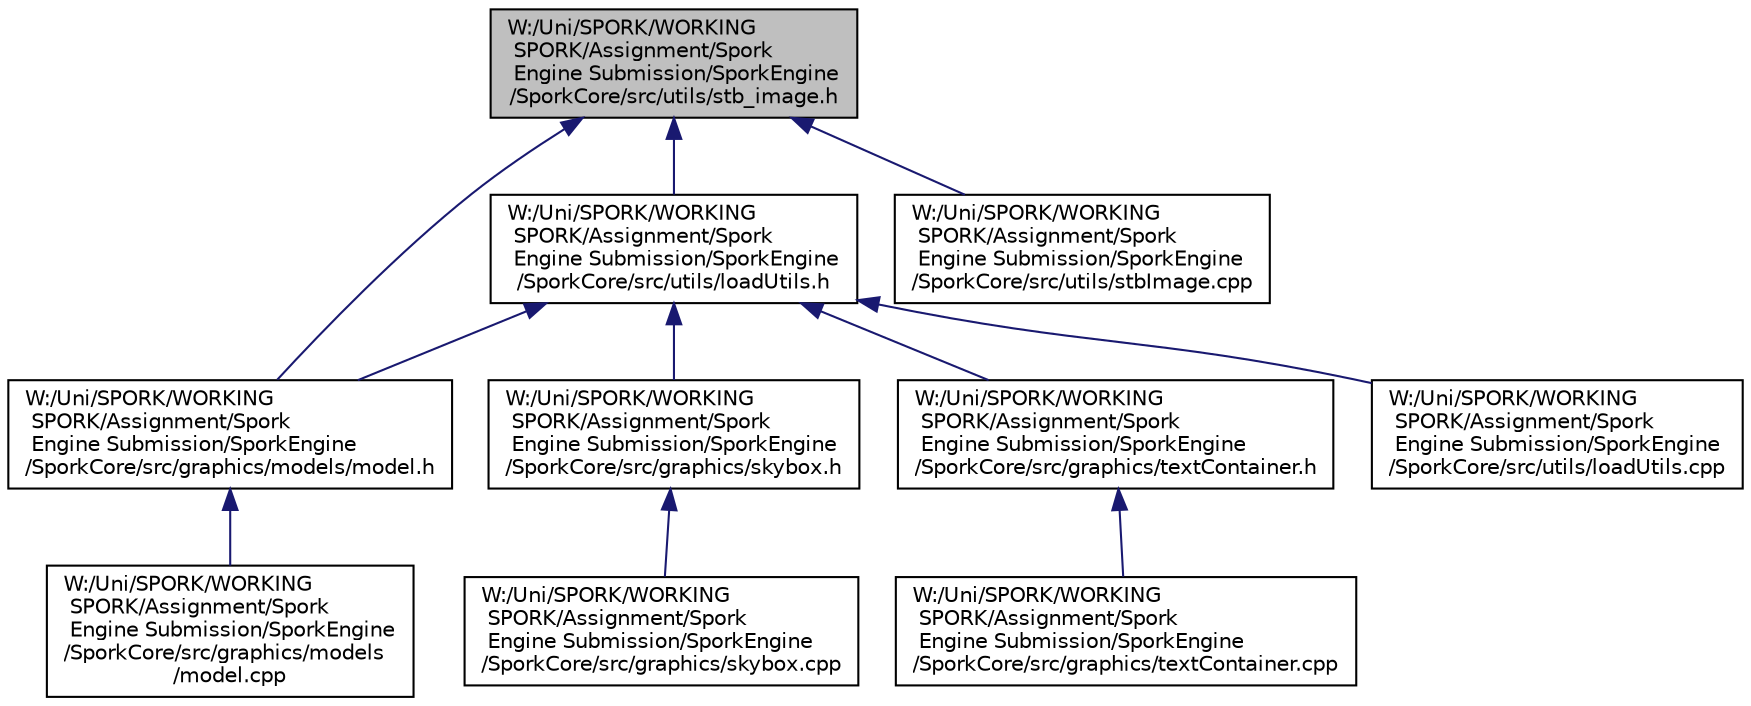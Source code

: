 digraph "W:/Uni/SPORK/WORKING SPORK/Assignment/Spork Engine Submission/SporkEngine/SporkCore/src/utils/stb_image.h"
{
  edge [fontname="Helvetica",fontsize="10",labelfontname="Helvetica",labelfontsize="10"];
  node [fontname="Helvetica",fontsize="10",shape=record];
  Node2 [label="W:/Uni/SPORK/WORKING\l SPORK/Assignment/Spork\l Engine Submission/SporkEngine\l/SporkCore/src/utils/stb_image.h",height=0.2,width=0.4,color="black", fillcolor="grey75", style="filled", fontcolor="black"];
  Node2 -> Node3 [dir="back",color="midnightblue",fontsize="10",style="solid"];
  Node3 [label="W:/Uni/SPORK/WORKING\l SPORK/Assignment/Spork\l Engine Submission/SporkEngine\l/SporkCore/src/utils/loadUtils.h",height=0.2,width=0.4,color="black", fillcolor="white", style="filled",URL="$load_utils_8h.html"];
  Node3 -> Node4 [dir="back",color="midnightblue",fontsize="10",style="solid"];
  Node4 [label="W:/Uni/SPORK/WORKING\l SPORK/Assignment/Spork\l Engine Submission/SporkEngine\l/SporkCore/src/graphics/models/model.h",height=0.2,width=0.4,color="black", fillcolor="white", style="filled",URL="$model_8h.html"];
  Node4 -> Node5 [dir="back",color="midnightblue",fontsize="10",style="solid"];
  Node5 [label="W:/Uni/SPORK/WORKING\l SPORK/Assignment/Spork\l Engine Submission/SporkEngine\l/SporkCore/src/graphics/models\l/model.cpp",height=0.2,width=0.4,color="black", fillcolor="white", style="filled",URL="$model_8cpp.html"];
  Node3 -> Node6 [dir="back",color="midnightblue",fontsize="10",style="solid"];
  Node6 [label="W:/Uni/SPORK/WORKING\l SPORK/Assignment/Spork\l Engine Submission/SporkEngine\l/SporkCore/src/graphics/skybox.h",height=0.2,width=0.4,color="black", fillcolor="white", style="filled",URL="$skybox_8h.html"];
  Node6 -> Node7 [dir="back",color="midnightblue",fontsize="10",style="solid"];
  Node7 [label="W:/Uni/SPORK/WORKING\l SPORK/Assignment/Spork\l Engine Submission/SporkEngine\l/SporkCore/src/graphics/skybox.cpp",height=0.2,width=0.4,color="black", fillcolor="white", style="filled",URL="$skybox_8cpp.html"];
  Node3 -> Node8 [dir="back",color="midnightblue",fontsize="10",style="solid"];
  Node8 [label="W:/Uni/SPORK/WORKING\l SPORK/Assignment/Spork\l Engine Submission/SporkEngine\l/SporkCore/src/graphics/textContainer.h",height=0.2,width=0.4,color="black", fillcolor="white", style="filled",URL="$text_container_8h.html"];
  Node8 -> Node9 [dir="back",color="midnightblue",fontsize="10",style="solid"];
  Node9 [label="W:/Uni/SPORK/WORKING\l SPORK/Assignment/Spork\l Engine Submission/SporkEngine\l/SporkCore/src/graphics/textContainer.cpp",height=0.2,width=0.4,color="black", fillcolor="white", style="filled",URL="$text_container_8cpp.html"];
  Node3 -> Node10 [dir="back",color="midnightblue",fontsize="10",style="solid"];
  Node10 [label="W:/Uni/SPORK/WORKING\l SPORK/Assignment/Spork\l Engine Submission/SporkEngine\l/SporkCore/src/utils/loadUtils.cpp",height=0.2,width=0.4,color="black", fillcolor="white", style="filled",URL="$load_utils_8cpp.html"];
  Node2 -> Node4 [dir="back",color="midnightblue",fontsize="10",style="solid"];
  Node2 -> Node11 [dir="back",color="midnightblue",fontsize="10",style="solid"];
  Node11 [label="W:/Uni/SPORK/WORKING\l SPORK/Assignment/Spork\l Engine Submission/SporkEngine\l/SporkCore/src/utils/stbImage.cpp",height=0.2,width=0.4,color="black", fillcolor="white", style="filled",URL="$stb_image_8cpp.html"];
}
